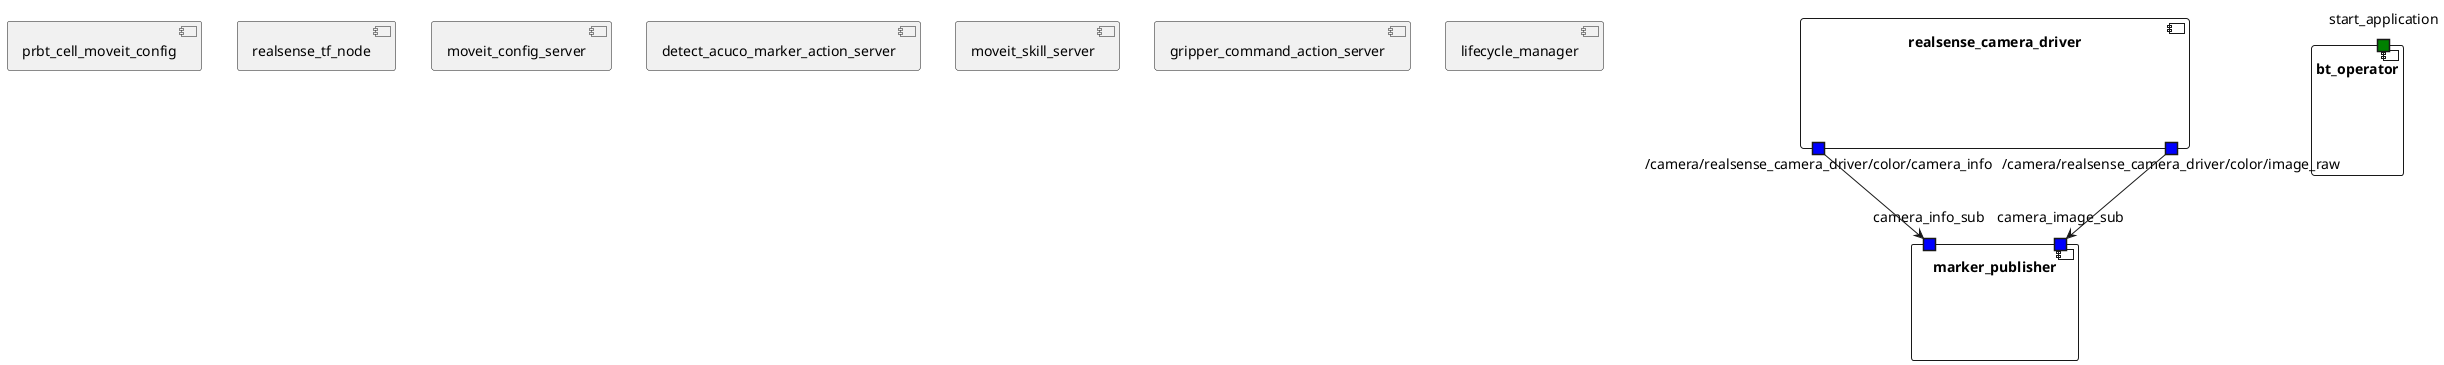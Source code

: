 @startuml

/'SUBSYSTEMS'/
component prbt_cell_moveit_config {
 }

  component marker_publisher {

/' PORTS DEFINED AS AVAILABLE IN THE ROSSYSTEM FILE '/
    portin marker_publisher.camera_info_sub as "camera_info_sub" #blue
    portin marker_publisher.camera_image_sub as "camera_image_sub" #blue

/' PORTS FROM THE ORIGINAL NODE '/
  }

  component realsense_tf_node {

/' PORTS DEFINED AS AVAILABLE IN THE ROSSYSTEM FILE '/

/' PORTS FROM THE ORIGINAL NODE '/
  }

  component realsense_camera_driver {

/' PORTS DEFINED AS AVAILABLE IN THE ROSSYSTEM FILE '/
    portout realsense_camera_driver._camera_realsense_camera_driver_color_camera_info as "/camera/realsense_camera_driver/color/camera_info" #blue
    portout realsense_camera_driver._camera_realsense_camera_driver_color_image_raw as "/camera/realsense_camera_driver/color/image_raw" #blue

/' PORTS FROM THE ORIGINAL NODE '/
  }

  component moveit_config_server {

/' PORTS DEFINED AS AVAILABLE IN THE ROSSYSTEM FILE '/

/' PORTS FROM THE ORIGINAL NODE '/
  }

  component bt_operator {

/' PORTS DEFINED AS AVAILABLE IN THE ROSSYSTEM FILE '/
    portin bt_operator.start_application as "start_application" #green

/' PORTS FROM THE ORIGINAL NODE '/
  }

  component detect_acuco_marker_action_server {

/' PORTS DEFINED AS AVAILABLE IN THE ROSSYSTEM FILE '/

/' PORTS FROM THE ORIGINAL NODE '/
  }

  component moveit_skill_server {

/' PORTS DEFINED AS AVAILABLE IN THE ROSSYSTEM FILE '/

/' PORTS FROM THE ORIGINAL NODE '/
  }

  component gripper_command_action_server {

/' PORTS DEFINED AS AVAILABLE IN THE ROSSYSTEM FILE '/

/' PORTS FROM THE ORIGINAL NODE '/
  }

  component lifecycle_manager {

/' PORTS DEFINED AS AVAILABLE IN THE ROSSYSTEM FILE '/

/' PORTS FROM THE ORIGINAL NODE '/
  }

  realsense_camera_driver._camera_realsense_camera_driver_color_camera_info --> marker_publisher.camera_info_sub
  realsense_camera_driver._camera_realsense_camera_driver_color_image_raw --> marker_publisher.camera_image_sub

@enduml